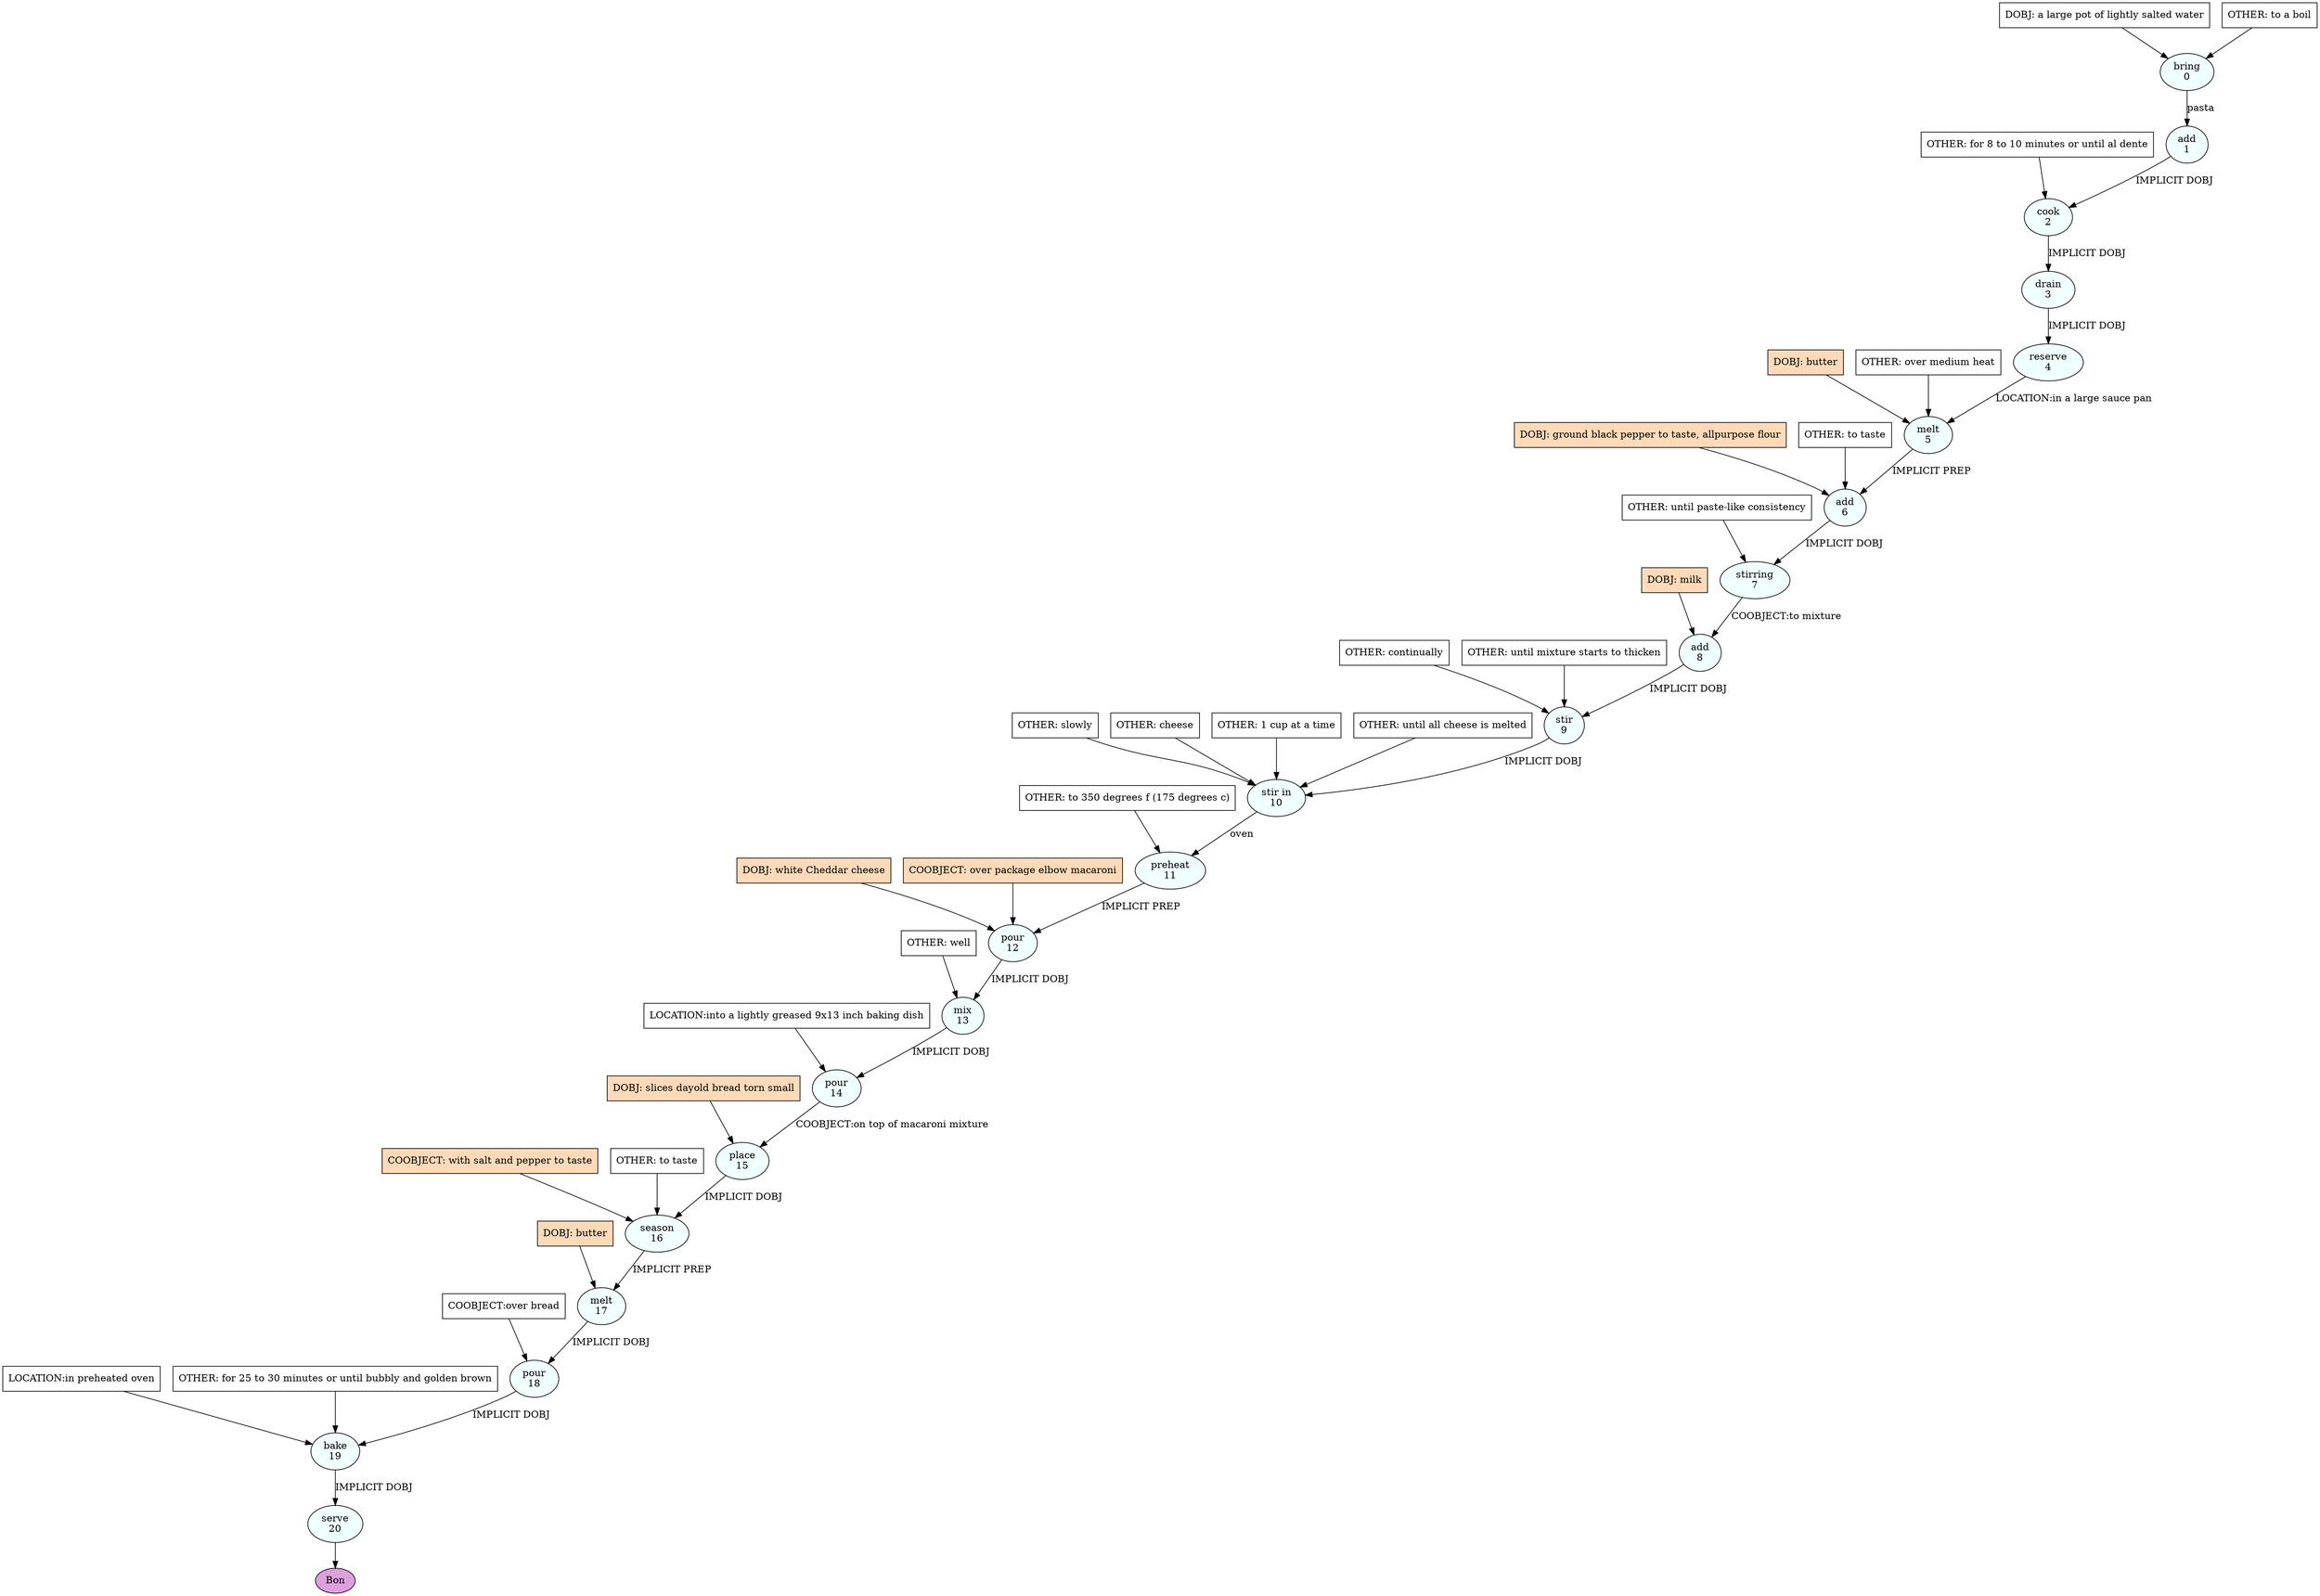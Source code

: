 digraph recipe {
E0[label="bring
0", shape=oval, style=filled, fillcolor=azure]
E1[label="add
1", shape=oval, style=filled, fillcolor=azure]
E2[label="cook
2", shape=oval, style=filled, fillcolor=azure]
E3[label="drain
3", shape=oval, style=filled, fillcolor=azure]
E4[label="reserve
4", shape=oval, style=filled, fillcolor=azure]
E5[label="melt
5", shape=oval, style=filled, fillcolor=azure]
E6[label="add
6", shape=oval, style=filled, fillcolor=azure]
E7[label="stirring
7", shape=oval, style=filled, fillcolor=azure]
E8[label="add
8", shape=oval, style=filled, fillcolor=azure]
E9[label="stir
9", shape=oval, style=filled, fillcolor=azure]
E10[label="stir in
10", shape=oval, style=filled, fillcolor=azure]
E11[label="preheat
11", shape=oval, style=filled, fillcolor=azure]
E12[label="pour
12", shape=oval, style=filled, fillcolor=azure]
E13[label="mix
13", shape=oval, style=filled, fillcolor=azure]
E14[label="pour
14", shape=oval, style=filled, fillcolor=azure]
E15[label="place
15", shape=oval, style=filled, fillcolor=azure]
E16[label="season
16", shape=oval, style=filled, fillcolor=azure]
E17[label="melt
17", shape=oval, style=filled, fillcolor=azure]
E18[label="pour
18", shape=oval, style=filled, fillcolor=azure]
E19[label="bake
19", shape=oval, style=filled, fillcolor=azure]
E20[label="serve
20", shape=oval, style=filled, fillcolor=azure]
D0[label="DOBJ: a large pot of lightly salted water", shape=box, style=filled, fillcolor=white]
D0 -> E0
O0_0[label="OTHER: to a boil", shape=box, style=filled, fillcolor=white]
O0_0 -> E0
E0 -> E1 [label="pasta"]
E1 -> E2 [label="IMPLICIT DOBJ"]
O2_0_0[label="OTHER: for 8 to 10 minutes or until al dente", shape=box, style=filled, fillcolor=white]
O2_0_0 -> E2
E2 -> E3 [label="IMPLICIT DOBJ"]
E3 -> E4 [label="IMPLICIT DOBJ"]
D5_ing[label="DOBJ: butter", shape=box, style=filled, fillcolor=peachpuff]
D5_ing -> E5
E4 -> E5 [label="LOCATION:in a large sauce pan"]
O5_0_0[label="OTHER: over medium heat", shape=box, style=filled, fillcolor=white]
O5_0_0 -> E5
D6_ing[label="DOBJ: ground black pepper to taste, allpurpose flour", shape=box, style=filled, fillcolor=peachpuff]
D6_ing -> E6
E5 -> E6 [label="IMPLICIT PREP"]
O6_0_0[label="OTHER: to taste", shape=box, style=filled, fillcolor=white]
O6_0_0 -> E6
E6 -> E7 [label="IMPLICIT DOBJ"]
O7_0_0[label="OTHER: until paste-like consistency", shape=box, style=filled, fillcolor=white]
O7_0_0 -> E7
D8_ing[label="DOBJ: milk", shape=box, style=filled, fillcolor=peachpuff]
D8_ing -> E8
E7 -> E8 [label="COOBJECT:to mixture"]
E8 -> E9 [label="IMPLICIT DOBJ"]
O9_0_0[label="OTHER: continually", shape=box, style=filled, fillcolor=white]
O9_0_0 -> E9
O9_1_0[label="OTHER: until mixture starts to thicken", shape=box, style=filled, fillcolor=white]
O9_1_0 -> E9
E9 -> E10 [label="IMPLICIT DOBJ"]
O10_0_0[label="OTHER: slowly", shape=box, style=filled, fillcolor=white]
O10_0_0 -> E10
O10_1_0[label="OTHER: cheese", shape=box, style=filled, fillcolor=white]
O10_1_0 -> E10
O10_2_0[label="OTHER: 1 cup at a time", shape=box, style=filled, fillcolor=white]
O10_2_0 -> E10
O10_3_0[label="OTHER: until all cheese is melted", shape=box, style=filled, fillcolor=white]
O10_3_0 -> E10
E10 -> E11 [label="oven"]
O11_0_0[label="OTHER: to 350 degrees f (175 degrees c)", shape=box, style=filled, fillcolor=white]
O11_0_0 -> E11
D12_ing[label="DOBJ: white Cheddar cheese", shape=box, style=filled, fillcolor=peachpuff]
D12_ing -> E12
E11 -> E12 [label="IMPLICIT PREP"]
P12_1_ing[label="COOBJECT: over package elbow macaroni", shape=box, style=filled, fillcolor=peachpuff]
P12_1_ing -> E12
E12 -> E13 [label="IMPLICIT DOBJ"]
O13_0_0[label="OTHER: well", shape=box, style=filled, fillcolor=white]
O13_0_0 -> E13
E13 -> E14 [label="IMPLICIT DOBJ"]
P14_0_0[label="LOCATION:into a lightly greased 9x13 inch baking dish", shape=box, style=filled, fillcolor=white]
P14_0_0 -> E14
D15_ing[label="DOBJ: slices dayold bread torn small", shape=box, style=filled, fillcolor=peachpuff]
D15_ing -> E15
E14 -> E15 [label="COOBJECT:on top of macaroni mixture"]
E15 -> E16 [label="IMPLICIT DOBJ"]
P16_0_ing[label="COOBJECT: with salt and pepper to taste", shape=box, style=filled, fillcolor=peachpuff]
P16_0_ing -> E16
O16_0_0[label="OTHER: to taste", shape=box, style=filled, fillcolor=white]
O16_0_0 -> E16
D17_ing[label="DOBJ: butter", shape=box, style=filled, fillcolor=peachpuff]
D17_ing -> E17
E16 -> E17 [label="IMPLICIT PREP"]
E17 -> E18 [label="IMPLICIT DOBJ"]
P18_0_0[label="COOBJECT:over bread", shape=box, style=filled, fillcolor=white]
P18_0_0 -> E18
E18 -> E19 [label="IMPLICIT DOBJ"]
P19_0_0[label="LOCATION:in preheated oven", shape=box, style=filled, fillcolor=white]
P19_0_0 -> E19
O19_0_0[label="OTHER: for 25 to 30 minutes or until bubbly and golden brown", shape=box, style=filled, fillcolor=white]
O19_0_0 -> E19
E19 -> E20 [label="IMPLICIT DOBJ"]
EOR[label="Bon", shape=oval, style=filled, fillcolor=plum]
E20 -> EOR
}
